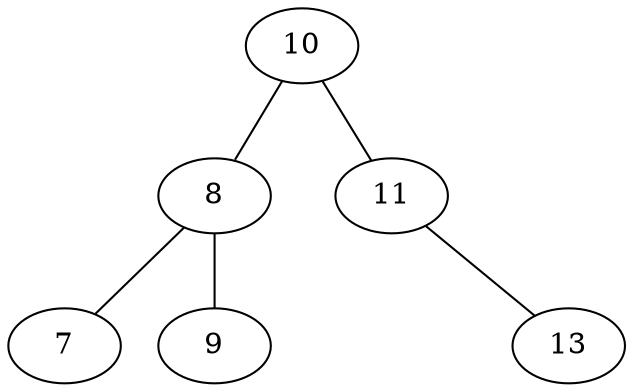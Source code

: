 // [10,8,11,7,9,null,13]
graph "Tree"
{
   10 -- 8;
   10 -- 11;
   8 -- 7;
   8 -- 9;
   null11 [style=invis];
   11 -- null11 [style=invis];
   11 -- 13;
}

